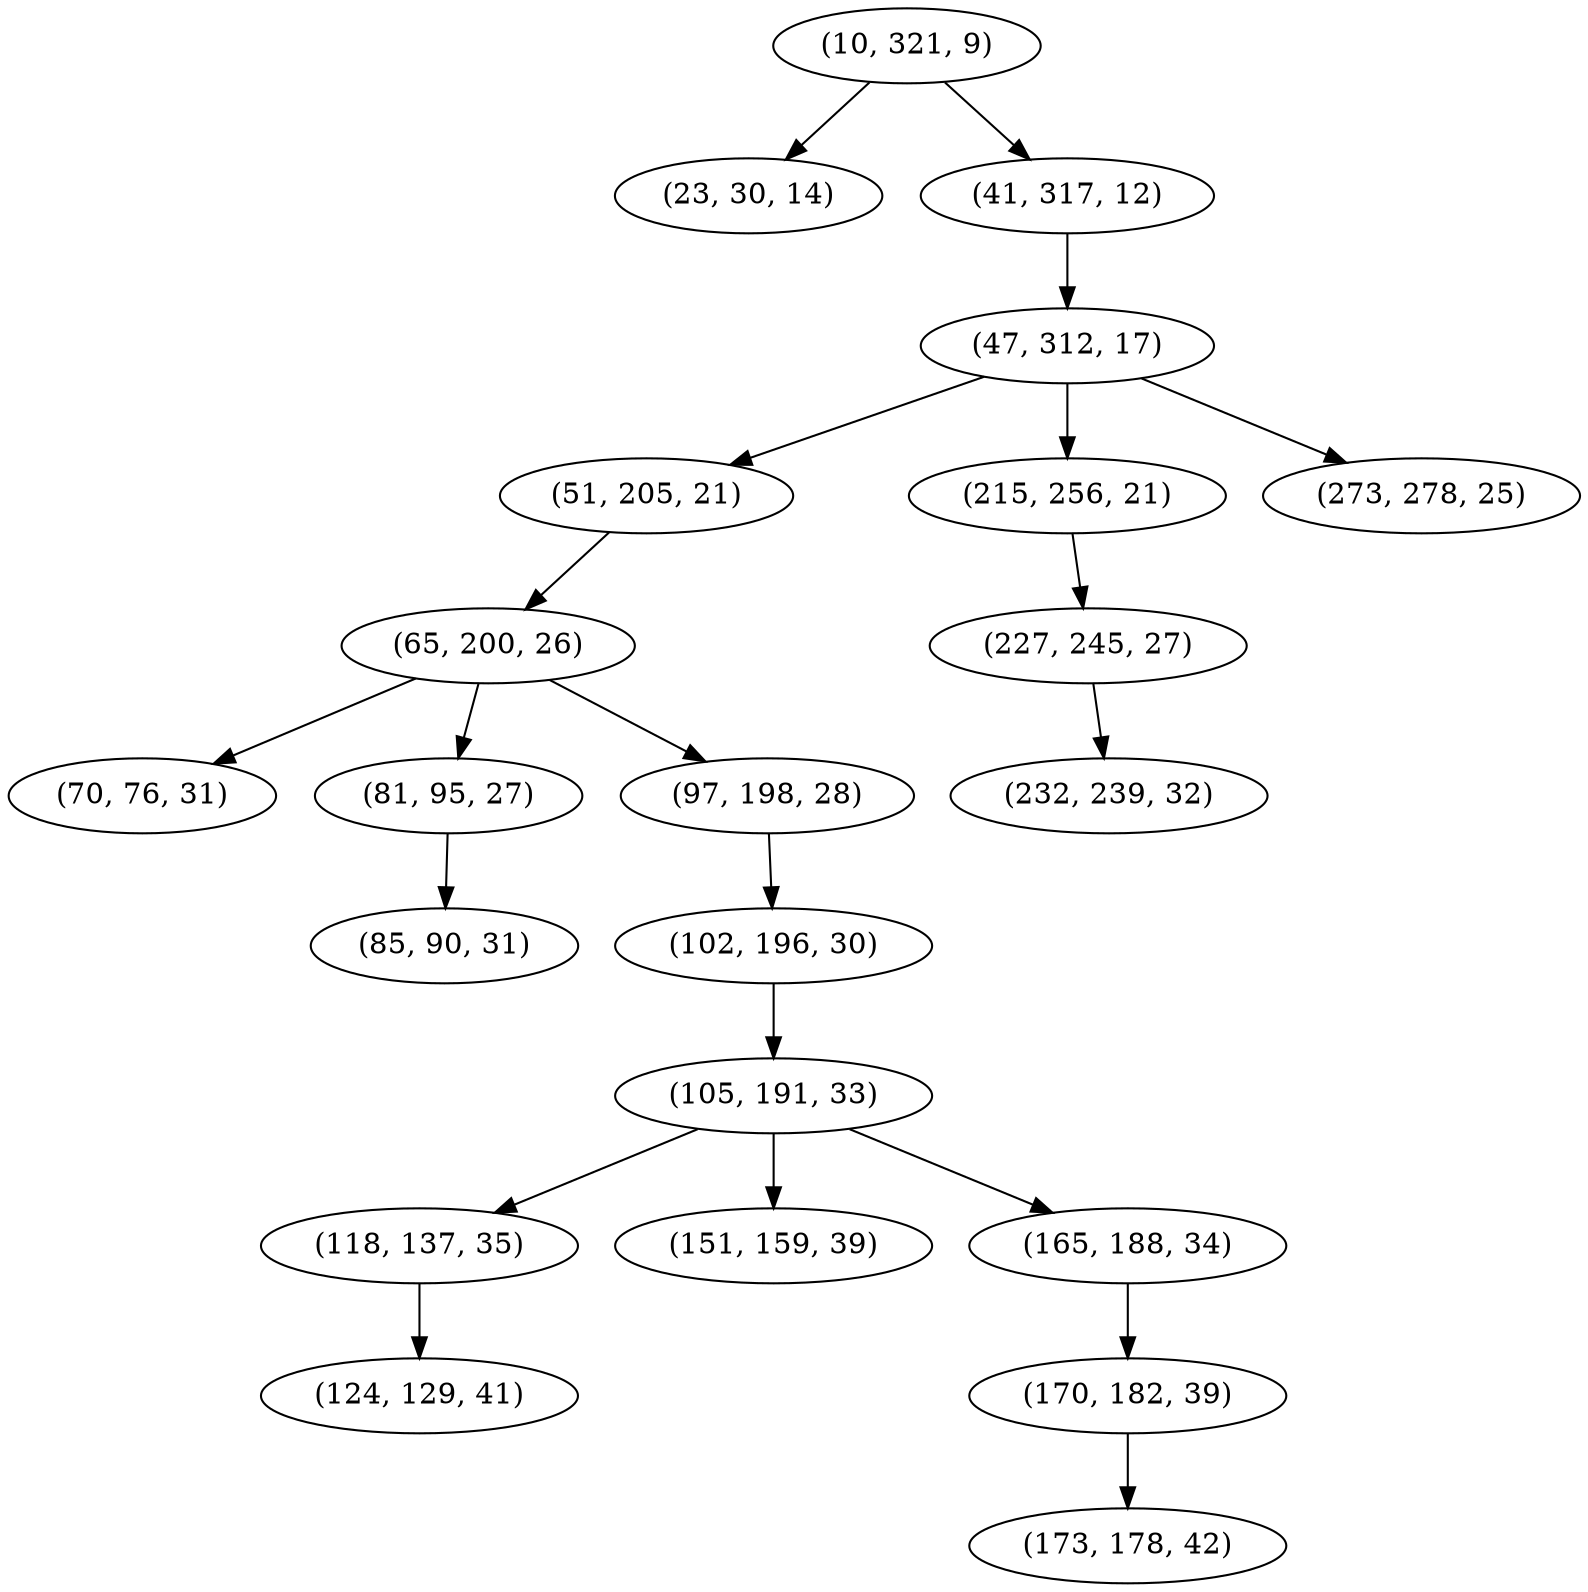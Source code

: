 digraph tree {
    "(10, 321, 9)";
    "(23, 30, 14)";
    "(41, 317, 12)";
    "(47, 312, 17)";
    "(51, 205, 21)";
    "(65, 200, 26)";
    "(70, 76, 31)";
    "(81, 95, 27)";
    "(85, 90, 31)";
    "(97, 198, 28)";
    "(102, 196, 30)";
    "(105, 191, 33)";
    "(118, 137, 35)";
    "(124, 129, 41)";
    "(151, 159, 39)";
    "(165, 188, 34)";
    "(170, 182, 39)";
    "(173, 178, 42)";
    "(215, 256, 21)";
    "(227, 245, 27)";
    "(232, 239, 32)";
    "(273, 278, 25)";
    "(10, 321, 9)" -> "(23, 30, 14)";
    "(10, 321, 9)" -> "(41, 317, 12)";
    "(41, 317, 12)" -> "(47, 312, 17)";
    "(47, 312, 17)" -> "(51, 205, 21)";
    "(47, 312, 17)" -> "(215, 256, 21)";
    "(47, 312, 17)" -> "(273, 278, 25)";
    "(51, 205, 21)" -> "(65, 200, 26)";
    "(65, 200, 26)" -> "(70, 76, 31)";
    "(65, 200, 26)" -> "(81, 95, 27)";
    "(65, 200, 26)" -> "(97, 198, 28)";
    "(81, 95, 27)" -> "(85, 90, 31)";
    "(97, 198, 28)" -> "(102, 196, 30)";
    "(102, 196, 30)" -> "(105, 191, 33)";
    "(105, 191, 33)" -> "(118, 137, 35)";
    "(105, 191, 33)" -> "(151, 159, 39)";
    "(105, 191, 33)" -> "(165, 188, 34)";
    "(118, 137, 35)" -> "(124, 129, 41)";
    "(165, 188, 34)" -> "(170, 182, 39)";
    "(170, 182, 39)" -> "(173, 178, 42)";
    "(215, 256, 21)" -> "(227, 245, 27)";
    "(227, 245, 27)" -> "(232, 239, 32)";
}
